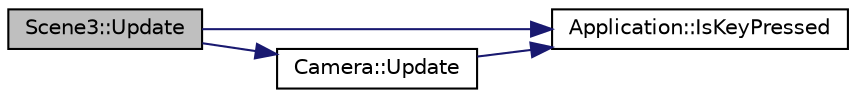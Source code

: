 digraph "Scene3::Update"
{
  bgcolor="transparent";
  edge [fontname="Helvetica",fontsize="10",labelfontname="Helvetica",labelfontsize="10"];
  node [fontname="Helvetica",fontsize="10",shape=record];
  rankdir="LR";
  Node1 [label="Scene3::Update",height=0.2,width=0.4,color="black", fillcolor="grey75", style="filled", fontcolor="black"];
  Node1 -> Node2 [color="midnightblue",fontsize="10",style="solid",fontname="Helvetica"];
  Node2 [label="Application::IsKeyPressed",height=0.2,width=0.4,color="black",URL="$classApplication.html#a72cc9bba26506a7c0f54c346dfbd5cfe"];
  Node1 -> Node3 [color="midnightblue",fontsize="10",style="solid",fontname="Helvetica"];
  Node3 [label="Camera::Update",height=0.2,width=0.4,color="black",URL="$classCamera.html#acc1741feb6d9da849ea4b6c12e0711e6"];
  Node3 -> Node2 [color="midnightblue",fontsize="10",style="solid",fontname="Helvetica"];
}
